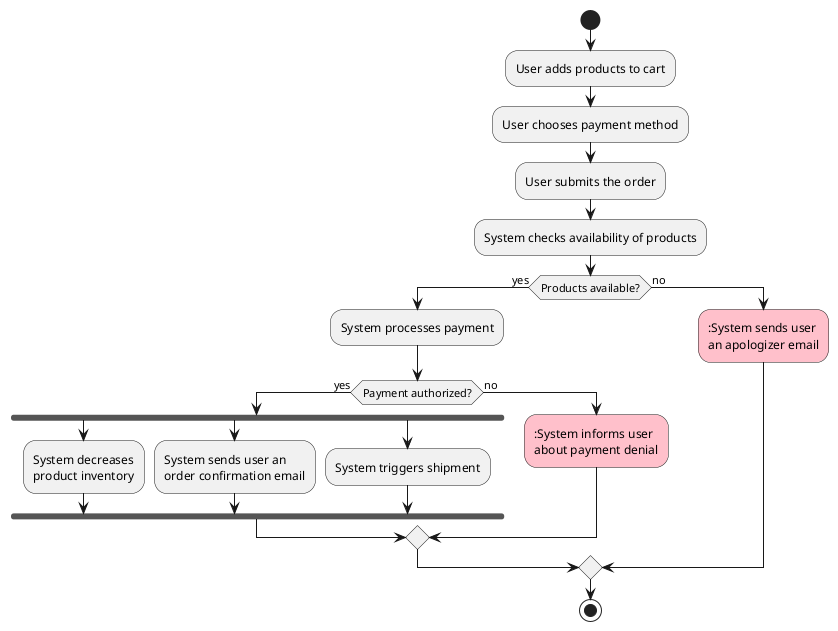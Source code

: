 @startuml

start
:User adds products to cart;
:User chooses payment method;
:User submits the order;
:System checks availability of products;
if (Products available?) then (yes)
    :System processes payment;
    if (Payment authorized?) then (yes)
        fork
            :System decreases
            product inventory;
        fork again
            :System sends user an
            order confirmation email;
        fork again
            :System triggers shipment;
        end fork
    else (no)
        #pink::System informs user
        about payment denial;
    endif
else (no)
    #pink::System sends user
    an apologizer email;
endif

stop

@enduml